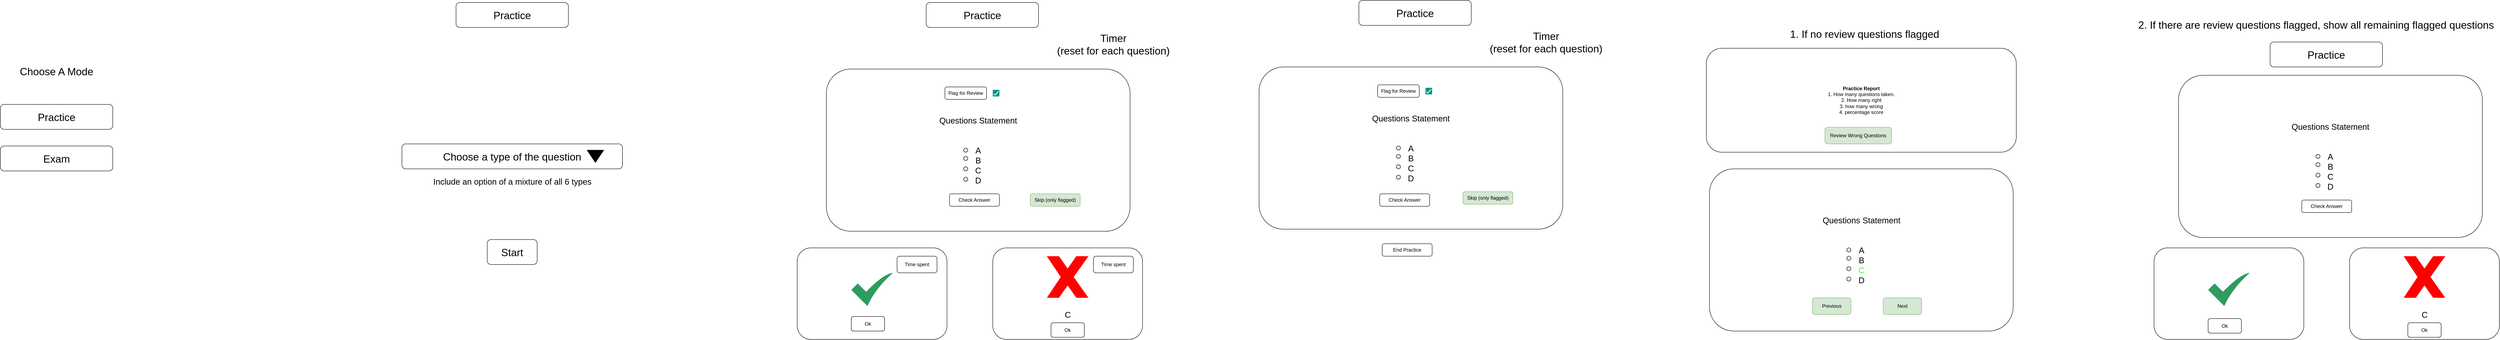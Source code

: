 <mxfile version="21.1.2" type="device">
  <diagram name="Page-1" id="GsRlpKX8dRmktHuupPU8">
    <mxGraphModel dx="1793" dy="1055" grid="1" gridSize="10" guides="1" tooltips="1" connect="1" arrows="1" fold="1" page="1" pageScale="1" pageWidth="1100" pageHeight="850" math="0" shadow="0">
      <root>
        <mxCell id="0" />
        <mxCell id="1" parent="0" />
        <mxCell id="b9u-j1JRYcApKoEHgzAw-1" value="Exam" style="rounded=1;whiteSpace=wrap;html=1;fontSize=25;" vertex="1" parent="1">
          <mxGeometry x="415" y="365" width="270" height="60" as="geometry" />
        </mxCell>
        <mxCell id="b9u-j1JRYcApKoEHgzAw-2" value="Choose A Mode" style="text;html=1;strokeColor=none;fillColor=none;align=center;verticalAlign=middle;whiteSpace=wrap;rounded=0;fontSize=25;" vertex="1" parent="1">
          <mxGeometry x="440" y="170" width="220" height="30" as="geometry" />
        </mxCell>
        <mxCell id="b9u-j1JRYcApKoEHgzAw-3" value="Practice" style="rounded=1;whiteSpace=wrap;html=1;fontSize=25;" vertex="1" parent="1">
          <mxGeometry x="415" y="265" width="270" height="60" as="geometry" />
        </mxCell>
        <mxCell id="b9u-j1JRYcApKoEHgzAw-4" value="Practice" style="rounded=1;whiteSpace=wrap;html=1;fontSize=25;" vertex="1" parent="1">
          <mxGeometry x="1510" y="20" width="270" height="60" as="geometry" />
        </mxCell>
        <mxCell id="b9u-j1JRYcApKoEHgzAw-5" value="&lt;font style=&quot;font-size: 25px;&quot;&gt;Choose a type of the question&lt;/font&gt;" style="rounded=1;whiteSpace=wrap;html=1;" vertex="1" parent="1">
          <mxGeometry x="1380" y="360" width="530" height="60" as="geometry" />
        </mxCell>
        <mxCell id="b9u-j1JRYcApKoEHgzAw-6" value="" style="triangle;whiteSpace=wrap;html=1;rotation=90;labelBackgroundColor=#000000;fillColor=#000000;" vertex="1" parent="1">
          <mxGeometry x="1830" y="370" width="30" height="40" as="geometry" />
        </mxCell>
        <mxCell id="b9u-j1JRYcApKoEHgzAw-9" value="Start" style="rounded=1;whiteSpace=wrap;html=1;fontSize=25;" vertex="1" parent="1">
          <mxGeometry x="1585" y="590" width="120" height="60" as="geometry" />
        </mxCell>
        <mxCell id="b9u-j1JRYcApKoEHgzAw-10" value="Practice" style="rounded=1;whiteSpace=wrap;html=1;fontSize=25;" vertex="1" parent="1">
          <mxGeometry x="2640" y="20" width="270" height="60" as="geometry" />
        </mxCell>
        <mxCell id="b9u-j1JRYcApKoEHgzAw-11" value="Questions Statement&lt;br&gt;&lt;br&gt;&lt;br&gt;A&lt;br&gt;B&lt;br&gt;C&lt;br&gt;D" style="rounded=1;whiteSpace=wrap;html=1;fontSize=20;" vertex="1" parent="1">
          <mxGeometry x="2400" y="180" width="730" height="390" as="geometry" />
        </mxCell>
        <mxCell id="b9u-j1JRYcApKoEHgzAw-12" value="Timer&lt;br&gt;(reset for each question)" style="text;html=1;strokeColor=none;fillColor=none;align=center;verticalAlign=middle;whiteSpace=wrap;rounded=0;fontSize=25;" vertex="1" parent="1">
          <mxGeometry x="2950" y="90" width="280" height="60" as="geometry" />
        </mxCell>
        <mxCell id="b9u-j1JRYcApKoEHgzAw-13" value="" style="html=1;shadow=0;dashed=0;shape=mxgraph.bootstrap.radioButton2;labelPosition=right;verticalLabelPosition=middle;align=left;verticalAlign=middle;gradientColor=#DEDEDE;fillColor=#EDEDED;checked=0;spacing=5;checkedFill=#0085FC;checkedStroke=#ffffff;" vertex="1" parent="1">
          <mxGeometry x="2730" y="370" width="10" height="10" as="geometry" />
        </mxCell>
        <mxCell id="b9u-j1JRYcApKoEHgzAw-16" value="" style="html=1;shadow=0;dashed=0;shape=mxgraph.bootstrap.radioButton2;labelPosition=right;verticalLabelPosition=middle;align=left;verticalAlign=middle;gradientColor=#DEDEDE;fillColor=#EDEDED;checked=0;spacing=5;checkedFill=#0085FC;checkedStroke=#ffffff;" vertex="1" parent="1">
          <mxGeometry x="2730" y="390" width="10" height="10" as="geometry" />
        </mxCell>
        <mxCell id="b9u-j1JRYcApKoEHgzAw-17" value="" style="html=1;shadow=0;dashed=0;shape=mxgraph.bootstrap.radioButton2;labelPosition=right;verticalLabelPosition=middle;align=left;verticalAlign=middle;gradientColor=#DEDEDE;fillColor=#EDEDED;checked=0;spacing=5;checkedFill=#0085FC;checkedStroke=#ffffff;" vertex="1" parent="1">
          <mxGeometry x="2730" y="415" width="10" height="10" as="geometry" />
        </mxCell>
        <mxCell id="b9u-j1JRYcApKoEHgzAw-18" value="" style="html=1;shadow=0;dashed=0;shape=mxgraph.bootstrap.radioButton2;labelPosition=right;verticalLabelPosition=middle;align=left;verticalAlign=middle;gradientColor=#DEDEDE;fillColor=#EDEDED;checked=0;spacing=5;checkedFill=#0085FC;checkedStroke=#ffffff;" vertex="1" parent="1">
          <mxGeometry x="2730" y="440" width="10" height="10" as="geometry" />
        </mxCell>
        <mxCell id="b9u-j1JRYcApKoEHgzAw-19" value="Check Answer" style="rounded=1;whiteSpace=wrap;html=1;" vertex="1" parent="1">
          <mxGeometry x="2696" y="480" width="120" height="30" as="geometry" />
        </mxCell>
        <mxCell id="b9u-j1JRYcApKoEHgzAw-20" value="" style="rounded=1;whiteSpace=wrap;html=1;" vertex="1" parent="1">
          <mxGeometry x="2330" y="610" width="360" height="220" as="geometry" />
        </mxCell>
        <mxCell id="b9u-j1JRYcApKoEHgzAw-21" value="" style="sketch=0;html=1;aspect=fixed;strokeColor=none;shadow=0;align=center;fillColor=#2D9C5E;verticalAlign=top;labelPosition=center;verticalLabelPosition=bottom;shape=mxgraph.gcp2.check" vertex="1" parent="1">
          <mxGeometry x="2460" y="670" width="100" height="80" as="geometry" />
        </mxCell>
        <mxCell id="b9u-j1JRYcApKoEHgzAw-23" value="" style="rounded=1;whiteSpace=wrap;html=1;" vertex="1" parent="1">
          <mxGeometry x="2800" y="610" width="360" height="220" as="geometry" />
        </mxCell>
        <mxCell id="b9u-j1JRYcApKoEHgzAw-25" value="C" style="text;html=1;align=center;verticalAlign=middle;resizable=0;points=[];autosize=1;strokeColor=none;fillColor=none;fontSize=20;" vertex="1" parent="1">
          <mxGeometry x="2960" y="750" width="40" height="40" as="geometry" />
        </mxCell>
        <mxCell id="b9u-j1JRYcApKoEHgzAw-26" value="" style="verticalLabelPosition=bottom;verticalAlign=top;html=1;shape=mxgraph.basic.x;fillColor=#FF0000;strokeColor=none;" vertex="1" parent="1">
          <mxGeometry x="2930" y="630" width="100" height="100" as="geometry" />
        </mxCell>
        <mxCell id="b9u-j1JRYcApKoEHgzAw-31" value="" style="dashed=0;labelPosition=right;align=left;shape=mxgraph.gmdl.checkbox;strokeColor=none;fillColor=#009587;strokeWidth=2;aspect=fixed;sketch=0;html=1;" vertex="1" parent="1">
          <mxGeometry x="2800" y="230" width="16" height="16" as="geometry" />
        </mxCell>
        <mxCell id="b9u-j1JRYcApKoEHgzAw-33" value="Flag for Review" style="rounded=1;whiteSpace=wrap;html=1;" vertex="1" parent="1">
          <mxGeometry x="2685" y="223" width="100" height="30" as="geometry" />
        </mxCell>
        <mxCell id="b9u-j1JRYcApKoEHgzAw-34" value="Skip (only flagged)" style="rounded=1;whiteSpace=wrap;html=1;fillColor=#d5e8d4;strokeColor=#82b366;" vertex="1" parent="1">
          <mxGeometry x="2890" y="480" width="120" height="30" as="geometry" />
        </mxCell>
        <mxCell id="b9u-j1JRYcApKoEHgzAw-35" value="Practice" style="rounded=1;whiteSpace=wrap;html=1;fontSize=25;" vertex="1" parent="1">
          <mxGeometry x="3680" y="15" width="270" height="60" as="geometry" />
        </mxCell>
        <mxCell id="b9u-j1JRYcApKoEHgzAw-36" value="Questions Statement&lt;br&gt;&lt;br&gt;&lt;br&gt;A&lt;br&gt;B&lt;br&gt;C&lt;br&gt;D" style="rounded=1;whiteSpace=wrap;html=1;fontSize=20;" vertex="1" parent="1">
          <mxGeometry x="3440" y="175" width="730" height="390" as="geometry" />
        </mxCell>
        <mxCell id="b9u-j1JRYcApKoEHgzAw-37" value="Timer&lt;br&gt;(reset for each question)" style="text;html=1;strokeColor=none;fillColor=none;align=center;verticalAlign=middle;whiteSpace=wrap;rounded=0;fontSize=25;" vertex="1" parent="1">
          <mxGeometry x="3990" y="85" width="280" height="60" as="geometry" />
        </mxCell>
        <mxCell id="b9u-j1JRYcApKoEHgzAw-38" value="" style="html=1;shadow=0;dashed=0;shape=mxgraph.bootstrap.radioButton2;labelPosition=right;verticalLabelPosition=middle;align=left;verticalAlign=middle;gradientColor=#DEDEDE;fillColor=#EDEDED;checked=0;spacing=5;checkedFill=#0085FC;checkedStroke=#ffffff;" vertex="1" parent="1">
          <mxGeometry x="3770" y="365" width="10" height="10" as="geometry" />
        </mxCell>
        <mxCell id="b9u-j1JRYcApKoEHgzAw-39" value="" style="html=1;shadow=0;dashed=0;shape=mxgraph.bootstrap.radioButton2;labelPosition=right;verticalLabelPosition=middle;align=left;verticalAlign=middle;gradientColor=#DEDEDE;fillColor=#EDEDED;checked=0;spacing=5;checkedFill=#0085FC;checkedStroke=#ffffff;" vertex="1" parent="1">
          <mxGeometry x="3770" y="385" width="10" height="10" as="geometry" />
        </mxCell>
        <mxCell id="b9u-j1JRYcApKoEHgzAw-40" value="" style="html=1;shadow=0;dashed=0;shape=mxgraph.bootstrap.radioButton2;labelPosition=right;verticalLabelPosition=middle;align=left;verticalAlign=middle;gradientColor=#DEDEDE;fillColor=#EDEDED;checked=0;spacing=5;checkedFill=#0085FC;checkedStroke=#ffffff;" vertex="1" parent="1">
          <mxGeometry x="3770" y="410" width="10" height="10" as="geometry" />
        </mxCell>
        <mxCell id="b9u-j1JRYcApKoEHgzAw-41" value="" style="html=1;shadow=0;dashed=0;shape=mxgraph.bootstrap.radioButton2;labelPosition=right;verticalLabelPosition=middle;align=left;verticalAlign=middle;gradientColor=#DEDEDE;fillColor=#EDEDED;checked=0;spacing=5;checkedFill=#0085FC;checkedStroke=#ffffff;" vertex="1" parent="1">
          <mxGeometry x="3770" y="435" width="10" height="10" as="geometry" />
        </mxCell>
        <mxCell id="b9u-j1JRYcApKoEHgzAw-42" value="End Practice" style="rounded=1;whiteSpace=wrap;html=1;" vertex="1" parent="1">
          <mxGeometry x="3736" y="600" width="120" height="30" as="geometry" />
        </mxCell>
        <mxCell id="b9u-j1JRYcApKoEHgzAw-48" value="" style="dashed=0;labelPosition=right;align=left;shape=mxgraph.gmdl.checkbox;strokeColor=none;fillColor=#009587;strokeWidth=2;aspect=fixed;sketch=0;html=1;" vertex="1" parent="1">
          <mxGeometry x="3840" y="225" width="16" height="16" as="geometry" />
        </mxCell>
        <mxCell id="b9u-j1JRYcApKoEHgzAw-49" value="Flag for Review" style="rounded=1;whiteSpace=wrap;html=1;" vertex="1" parent="1">
          <mxGeometry x="3725" y="218" width="100" height="30" as="geometry" />
        </mxCell>
        <mxCell id="b9u-j1JRYcApKoEHgzAw-50" value="Skip (only flagged)" style="rounded=1;whiteSpace=wrap;html=1;fillColor=#d5e8d4;strokeColor=#82b366;" vertex="1" parent="1">
          <mxGeometry x="3930" y="475" width="120" height="30" as="geometry" />
        </mxCell>
        <mxCell id="b9u-j1JRYcApKoEHgzAw-51" value="&lt;b&gt;Practice Report&lt;/b&gt;&lt;br&gt;1. How many questions taken.&lt;br&gt;2. How many right&lt;br&gt;3. how many wrong&lt;br&gt;4. percentage score" style="rounded=1;whiteSpace=wrap;html=1;" vertex="1" parent="1">
          <mxGeometry x="4515" y="130" width="745" height="250" as="geometry" />
        </mxCell>
        <mxCell id="b9u-j1JRYcApKoEHgzAw-52" value="&lt;font style=&quot;font-size: 25px;&quot;&gt;1. If no review questions flagged&lt;/font&gt;" style="text;html=1;align=center;verticalAlign=middle;resizable=0;points=[];autosize=1;strokeColor=none;fillColor=none;" vertex="1" parent="1">
          <mxGeometry x="4705" y="75" width="380" height="40" as="geometry" />
        </mxCell>
        <mxCell id="b9u-j1JRYcApKoEHgzAw-53" value="Review Wrong Questions" style="rounded=1;whiteSpace=wrap;html=1;fillColor=#d5e8d4;strokeColor=#82b366;" vertex="1" parent="1">
          <mxGeometry x="4800" y="320" width="160" height="40" as="geometry" />
        </mxCell>
        <mxCell id="b9u-j1JRYcApKoEHgzAw-54" value="Questions Statement&lt;br&gt;&lt;br&gt;&lt;br&gt;A&lt;br&gt;B&lt;br&gt;&lt;font color=&quot;#33ff33&quot;&gt;C&lt;/font&gt;&lt;br&gt;D" style="rounded=1;whiteSpace=wrap;html=1;fontSize=20;" vertex="1" parent="1">
          <mxGeometry x="4522.5" y="420" width="730" height="390" as="geometry" />
        </mxCell>
        <mxCell id="b9u-j1JRYcApKoEHgzAw-55" value="" style="html=1;shadow=0;dashed=0;shape=mxgraph.bootstrap.radioButton2;labelPosition=right;verticalLabelPosition=middle;align=left;verticalAlign=middle;gradientColor=#DEDEDE;fillColor=#EDEDED;checked=0;spacing=5;checkedFill=#0085FC;checkedStroke=#ffffff;" vertex="1" parent="1">
          <mxGeometry x="4852.5" y="610" width="10" height="10" as="geometry" />
        </mxCell>
        <mxCell id="b9u-j1JRYcApKoEHgzAw-56" value="" style="html=1;shadow=0;dashed=0;shape=mxgraph.bootstrap.radioButton2;labelPosition=right;verticalLabelPosition=middle;align=left;verticalAlign=middle;gradientColor=#DEDEDE;fillColor=#EDEDED;checked=0;spacing=5;checkedFill=#0085FC;checkedStroke=#ffffff;" vertex="1" parent="1">
          <mxGeometry x="4852.5" y="630" width="10" height="10" as="geometry" />
        </mxCell>
        <mxCell id="b9u-j1JRYcApKoEHgzAw-57" value="" style="html=1;shadow=0;dashed=0;shape=mxgraph.bootstrap.radioButton2;labelPosition=right;verticalLabelPosition=middle;align=left;verticalAlign=middle;gradientColor=#DEDEDE;fillColor=#EDEDED;checked=0;spacing=5;checkedFill=#0085FC;checkedStroke=#ffffff;" vertex="1" parent="1">
          <mxGeometry x="4852.5" y="655" width="10" height="10" as="geometry" />
        </mxCell>
        <mxCell id="b9u-j1JRYcApKoEHgzAw-58" value="" style="html=1;shadow=0;dashed=0;shape=mxgraph.bootstrap.radioButton2;labelPosition=right;verticalLabelPosition=middle;align=left;verticalAlign=middle;gradientColor=#DEDEDE;fillColor=#EDEDED;checked=0;spacing=5;checkedFill=#0085FC;checkedStroke=#ffffff;" vertex="1" parent="1">
          <mxGeometry x="4852.5" y="680" width="10" height="10" as="geometry" />
        </mxCell>
        <mxCell id="b9u-j1JRYcApKoEHgzAw-62" value="Next" style="rounded=1;whiteSpace=wrap;html=1;fillColor=#d5e8d4;strokeColor=#82b366;" vertex="1" parent="1">
          <mxGeometry x="4940" y="730" width="92.5" height="40" as="geometry" />
        </mxCell>
        <mxCell id="b9u-j1JRYcApKoEHgzAw-63" value="Previous" style="rounded=1;whiteSpace=wrap;html=1;fillColor=#d5e8d4;strokeColor=#82b366;" vertex="1" parent="1">
          <mxGeometry x="4770" y="730" width="92.5" height="40" as="geometry" />
        </mxCell>
        <mxCell id="b9u-j1JRYcApKoEHgzAw-64" value="Check Answer" style="rounded=1;whiteSpace=wrap;html=1;" vertex="1" parent="1">
          <mxGeometry x="3730" y="480" width="120" height="30" as="geometry" />
        </mxCell>
        <mxCell id="b9u-j1JRYcApKoEHgzAw-66" value="&lt;font style=&quot;font-size: 25px;&quot;&gt;2. If there are review questions flagged, show all remaining flagged questions&lt;/font&gt;" style="text;html=1;align=center;verticalAlign=middle;resizable=0;points=[];autosize=1;strokeColor=none;fillColor=none;" vertex="1" parent="1">
          <mxGeometry x="5540" y="52.5" width="880" height="40" as="geometry" />
        </mxCell>
        <mxCell id="b9u-j1JRYcApKoEHgzAw-75" value="Practice" style="rounded=1;whiteSpace=wrap;html=1;fontSize=25;" vertex="1" parent="1">
          <mxGeometry x="5870" y="115" width="270" height="60" as="geometry" />
        </mxCell>
        <mxCell id="b9u-j1JRYcApKoEHgzAw-76" value="Questions Statement&lt;br&gt;&lt;br&gt;&lt;br&gt;A&lt;br&gt;B&lt;br&gt;C&lt;br&gt;D" style="rounded=1;whiteSpace=wrap;html=1;fontSize=20;" vertex="1" parent="1">
          <mxGeometry x="5650" y="195" width="730" height="390" as="geometry" />
        </mxCell>
        <mxCell id="b9u-j1JRYcApKoEHgzAw-78" value="" style="html=1;shadow=0;dashed=0;shape=mxgraph.bootstrap.radioButton2;labelPosition=right;verticalLabelPosition=middle;align=left;verticalAlign=middle;gradientColor=#DEDEDE;fillColor=#EDEDED;checked=0;spacing=5;checkedFill=#0085FC;checkedStroke=#ffffff;" vertex="1" parent="1">
          <mxGeometry x="5980" y="385" width="10" height="10" as="geometry" />
        </mxCell>
        <mxCell id="b9u-j1JRYcApKoEHgzAw-79" value="" style="html=1;shadow=0;dashed=0;shape=mxgraph.bootstrap.radioButton2;labelPosition=right;verticalLabelPosition=middle;align=left;verticalAlign=middle;gradientColor=#DEDEDE;fillColor=#EDEDED;checked=0;spacing=5;checkedFill=#0085FC;checkedStroke=#ffffff;" vertex="1" parent="1">
          <mxGeometry x="5980" y="405" width="10" height="10" as="geometry" />
        </mxCell>
        <mxCell id="b9u-j1JRYcApKoEHgzAw-80" value="" style="html=1;shadow=0;dashed=0;shape=mxgraph.bootstrap.radioButton2;labelPosition=right;verticalLabelPosition=middle;align=left;verticalAlign=middle;gradientColor=#DEDEDE;fillColor=#EDEDED;checked=0;spacing=5;checkedFill=#0085FC;checkedStroke=#ffffff;" vertex="1" parent="1">
          <mxGeometry x="5980" y="430" width="10" height="10" as="geometry" />
        </mxCell>
        <mxCell id="b9u-j1JRYcApKoEHgzAw-81" value="" style="html=1;shadow=0;dashed=0;shape=mxgraph.bootstrap.radioButton2;labelPosition=right;verticalLabelPosition=middle;align=left;verticalAlign=middle;gradientColor=#DEDEDE;fillColor=#EDEDED;checked=0;spacing=5;checkedFill=#0085FC;checkedStroke=#ffffff;" vertex="1" parent="1">
          <mxGeometry x="5980" y="455" width="10" height="10" as="geometry" />
        </mxCell>
        <mxCell id="b9u-j1JRYcApKoEHgzAw-82" value="Check Answer" style="rounded=1;whiteSpace=wrap;html=1;" vertex="1" parent="1">
          <mxGeometry x="5946" y="495" width="120" height="30" as="geometry" />
        </mxCell>
        <mxCell id="b9u-j1JRYcApKoEHgzAw-83" value="" style="rounded=1;whiteSpace=wrap;html=1;" vertex="1" parent="1">
          <mxGeometry x="5591" y="610" width="360" height="220" as="geometry" />
        </mxCell>
        <mxCell id="b9u-j1JRYcApKoEHgzAw-84" value="" style="sketch=0;html=1;aspect=fixed;strokeColor=none;shadow=0;align=center;fillColor=#2D9C5E;verticalAlign=top;labelPosition=center;verticalLabelPosition=bottom;shape=mxgraph.gcp2.check" vertex="1" parent="1">
          <mxGeometry x="5721" y="670" width="100" height="80" as="geometry" />
        </mxCell>
        <mxCell id="b9u-j1JRYcApKoEHgzAw-85" value="" style="rounded=1;whiteSpace=wrap;html=1;" vertex="1" parent="1">
          <mxGeometry x="6061" y="610" width="360" height="220" as="geometry" />
        </mxCell>
        <mxCell id="b9u-j1JRYcApKoEHgzAw-86" value="C" style="text;html=1;align=center;verticalAlign=middle;resizable=0;points=[];autosize=1;strokeColor=none;fillColor=none;fontSize=20;" vertex="1" parent="1">
          <mxGeometry x="6221" y="750" width="40" height="40" as="geometry" />
        </mxCell>
        <mxCell id="b9u-j1JRYcApKoEHgzAw-87" value="" style="verticalLabelPosition=bottom;verticalAlign=top;html=1;shape=mxgraph.basic.x;fillColor=#FF0000;strokeColor=none;" vertex="1" parent="1">
          <mxGeometry x="6191" y="630" width="100" height="100" as="geometry" />
        </mxCell>
        <mxCell id="b9u-j1JRYcApKoEHgzAw-91" value="Ok" style="rounded=1;whiteSpace=wrap;html=1;" vertex="1" parent="1">
          <mxGeometry x="2460" y="775" width="80" height="35" as="geometry" />
        </mxCell>
        <mxCell id="b9u-j1JRYcApKoEHgzAw-92" value="Ok" style="rounded=1;whiteSpace=wrap;html=1;" vertex="1" parent="1">
          <mxGeometry x="2940" y="790" width="80" height="35" as="geometry" />
        </mxCell>
        <mxCell id="b9u-j1JRYcApKoEHgzAw-93" value="Ok" style="rounded=1;whiteSpace=wrap;html=1;" vertex="1" parent="1">
          <mxGeometry x="5721" y="780" width="80" height="35" as="geometry" />
        </mxCell>
        <mxCell id="b9u-j1JRYcApKoEHgzAw-95" value="Ok" style="rounded=1;whiteSpace=wrap;html=1;" vertex="1" parent="1">
          <mxGeometry x="6201" y="790" width="80" height="35" as="geometry" />
        </mxCell>
        <mxCell id="b9u-j1JRYcApKoEHgzAw-96" value="Include an option of a mixture of all 6 types" style="text;html=1;align=center;verticalAlign=middle;resizable=0;points=[];autosize=1;strokeColor=none;fillColor=none;fontSize=20;" vertex="1" parent="1">
          <mxGeometry x="1445" y="430" width="400" height="40" as="geometry" />
        </mxCell>
        <mxCell id="b9u-j1JRYcApKoEHgzAw-97" value="Time spent" style="rounded=1;whiteSpace=wrap;html=1;" vertex="1" parent="1">
          <mxGeometry x="2570" y="630" width="96" height="40" as="geometry" />
        </mxCell>
        <mxCell id="b9u-j1JRYcApKoEHgzAw-98" value="Time spent" style="rounded=1;whiteSpace=wrap;html=1;" vertex="1" parent="1">
          <mxGeometry x="3042" y="630" width="96" height="40" as="geometry" />
        </mxCell>
      </root>
    </mxGraphModel>
  </diagram>
</mxfile>
